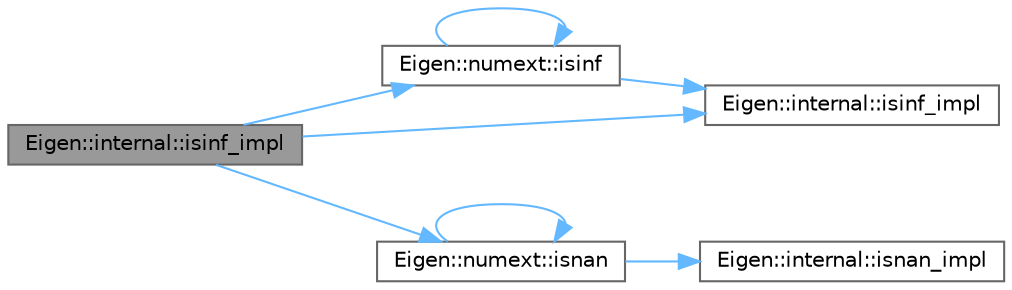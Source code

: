 digraph "Eigen::internal::isinf_impl"
{
 // LATEX_PDF_SIZE
  bgcolor="transparent";
  edge [fontname=Helvetica,fontsize=10,labelfontname=Helvetica,labelfontsize=10];
  node [fontname=Helvetica,fontsize=10,shape=box,height=0.2,width=0.4];
  rankdir="LR";
  Node1 [id="Node000001",label="Eigen::internal::isinf_impl",height=0.2,width=0.4,color="gray40", fillcolor="grey60", style="filled", fontcolor="black",tooltip=" "];
  Node1 -> Node2 [id="edge1_Node000001_Node000002",color="steelblue1",style="solid",tooltip=" "];
  Node2 [id="Node000002",label="Eigen::numext::isinf",height=0.2,width=0.4,color="grey40", fillcolor="white", style="filled",URL="$namespace_eigen_1_1numext.html#a2ce5d1f8815ea062b996c2760f1b220c",tooltip=" "];
  Node2 -> Node2 [id="edge2_Node000002_Node000002",color="steelblue1",style="solid",tooltip=" "];
  Node2 -> Node3 [id="edge3_Node000002_Node000003",color="steelblue1",style="solid",tooltip=" "];
  Node3 [id="Node000003",label="Eigen::internal::isinf_impl",height=0.2,width=0.4,color="grey40", fillcolor="white", style="filled",URL="$namespace_eigen_1_1internal.html#a1b81fc41f3836566d6cbc1206c0065cc",tooltip=" "];
  Node1 -> Node3 [id="edge4_Node000001_Node000003",color="steelblue1",style="solid",tooltip=" "];
  Node1 -> Node4 [id="edge5_Node000001_Node000004",color="steelblue1",style="solid",tooltip=" "];
  Node4 [id="Node000004",label="Eigen::numext::isnan",height=0.2,width=0.4,color="grey40", fillcolor="white", style="filled",URL="$namespace_eigen_1_1numext.html#a257c9a2918faf47d11e1cbcb253d177b",tooltip=" "];
  Node4 -> Node4 [id="edge6_Node000004_Node000004",color="steelblue1",style="solid",tooltip=" "];
  Node4 -> Node5 [id="edge7_Node000004_Node000005",color="steelblue1",style="solid",tooltip=" "];
  Node5 [id="Node000005",label="Eigen::internal::isnan_impl",height=0.2,width=0.4,color="grey40", fillcolor="white", style="filled",URL="$namespace_eigen_1_1internal.html#ae32cb929537f11ae3c037f44d94dae37",tooltip=" "];
}
